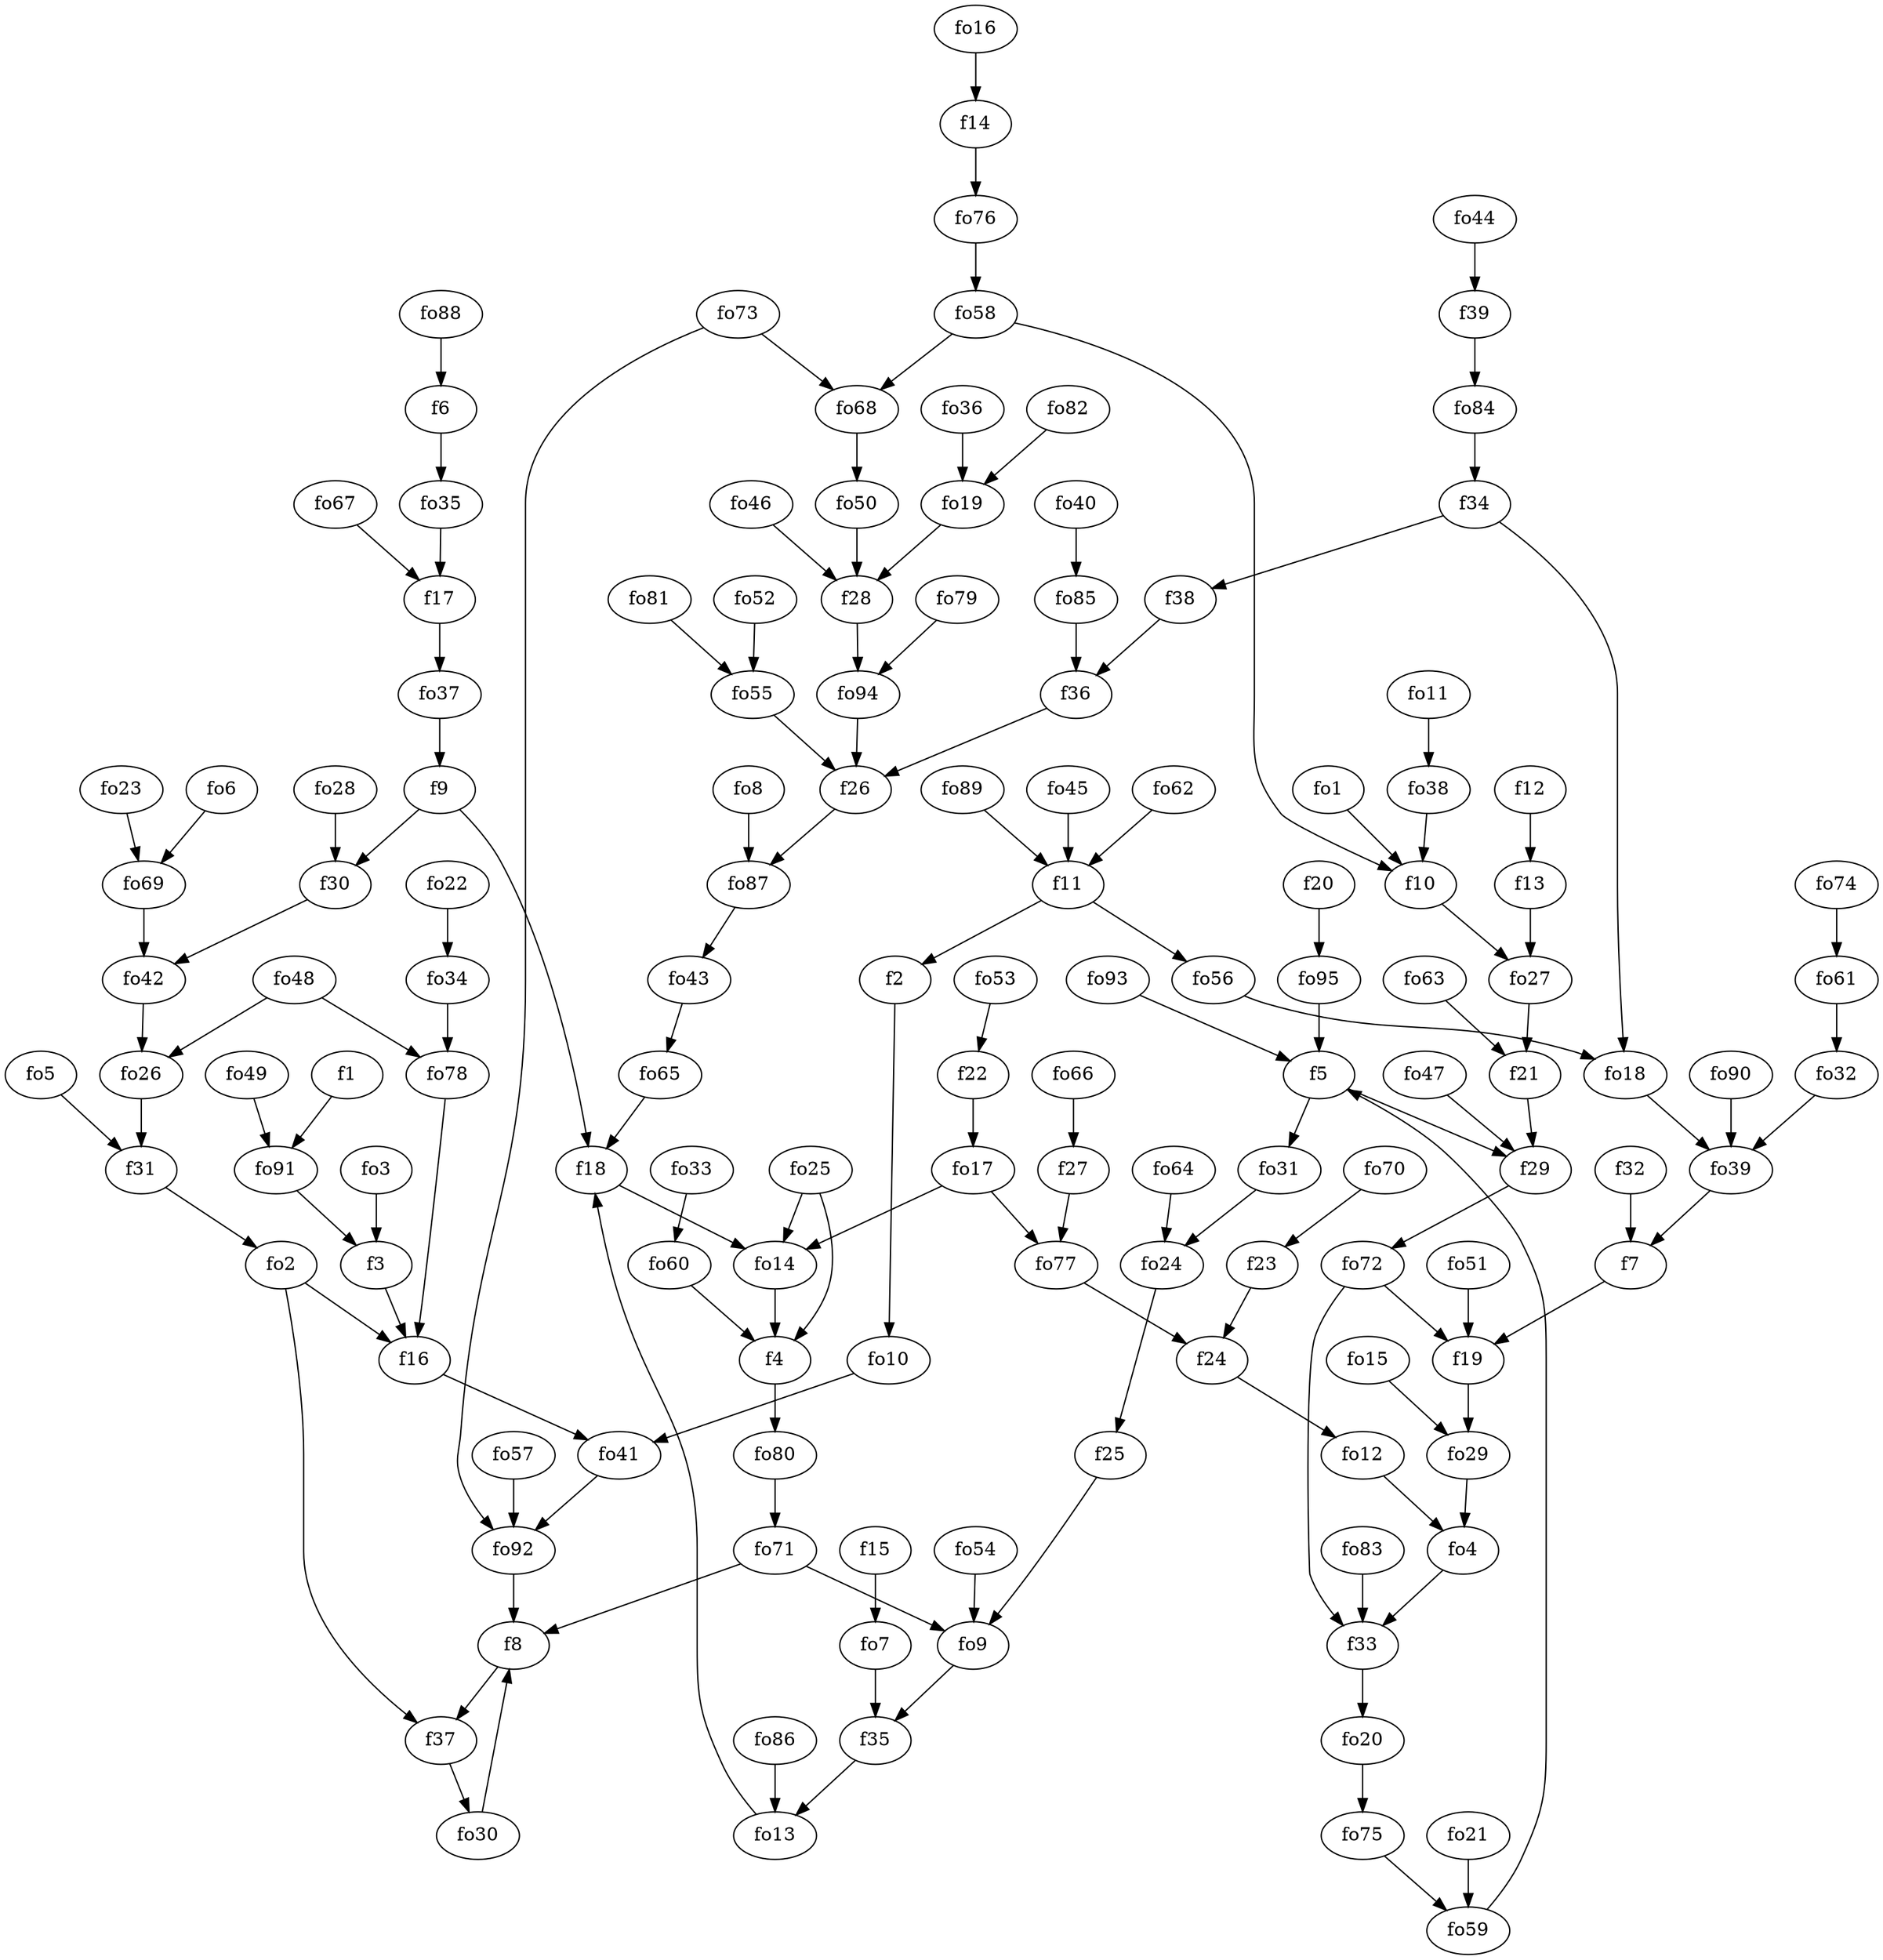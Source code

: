strict digraph  {
f1;
f2;
f3;
f4;
f5;
f6;
f7;
f8;
f9;
f10;
f11;
f12;
f13;
f14;
f15;
f16;
f17;
f18;
f19;
f20;
f21;
f22;
f23;
f24;
f25;
f26;
f27;
f28;
f29;
f30;
f31;
f32;
f33;
f34;
f35;
f36;
f37;
f38;
f39;
fo1;
fo2;
fo3;
fo4;
fo5;
fo6;
fo7;
fo8;
fo9;
fo10;
fo11;
fo12;
fo13;
fo14;
fo15;
fo16;
fo17;
fo18;
fo19;
fo20;
fo21;
fo22;
fo23;
fo24;
fo25;
fo26;
fo27;
fo28;
fo29;
fo30;
fo31;
fo32;
fo33;
fo34;
fo35;
fo36;
fo37;
fo38;
fo39;
fo40;
fo41;
fo42;
fo43;
fo44;
fo45;
fo46;
fo47;
fo48;
fo49;
fo50;
fo51;
fo52;
fo53;
fo54;
fo55;
fo56;
fo57;
fo58;
fo59;
fo60;
fo61;
fo62;
fo63;
fo64;
fo65;
fo66;
fo67;
fo68;
fo69;
fo70;
fo71;
fo72;
fo73;
fo74;
fo75;
fo76;
fo77;
fo78;
fo79;
fo80;
fo81;
fo82;
fo83;
fo84;
fo85;
fo86;
fo87;
fo88;
fo89;
fo90;
fo91;
fo92;
fo93;
fo94;
fo95;
f1 -> fo91  [weight=2];
f2 -> fo10  [weight=2];
f3 -> f16  [weight=2];
f4 -> fo80  [weight=2];
f5 -> fo31  [weight=2];
f5 -> f29  [weight=2];
f6 -> fo35  [weight=2];
f7 -> f19  [weight=2];
f8 -> f37  [weight=2];
f9 -> f18  [weight=2];
f9 -> f30  [weight=2];
f10 -> fo27  [weight=2];
f11 -> fo56  [weight=2];
f11 -> f2  [weight=2];
f12 -> f13  [weight=2];
f13 -> fo27  [weight=2];
f14 -> fo76  [weight=2];
f15 -> fo7  [weight=2];
f16 -> fo41  [weight=2];
f17 -> fo37  [weight=2];
f18 -> fo14  [weight=2];
f19 -> fo29  [weight=2];
f20 -> fo95  [weight=2];
f21 -> f29  [weight=2];
f22 -> fo17  [weight=2];
f23 -> f24  [weight=2];
f24 -> fo12  [weight=2];
f25 -> fo9  [weight=2];
f26 -> fo87  [weight=2];
f27 -> fo77  [weight=2];
f28 -> fo94  [weight=2];
f29 -> fo72  [weight=2];
f30 -> fo42  [weight=2];
f31 -> fo2  [weight=2];
f32 -> f7  [weight=2];
f33 -> fo20  [weight=2];
f34 -> fo18  [weight=2];
f34 -> f38  [weight=2];
f35 -> fo13  [weight=2];
f36 -> f26  [weight=2];
f37 -> fo30  [weight=2];
f38 -> f36  [weight=2];
f39 -> fo84  [weight=2];
fo1 -> f10  [weight=2];
fo2 -> f16  [weight=2];
fo2 -> f37  [weight=2];
fo3 -> f3  [weight=2];
fo4 -> f33  [weight=2];
fo5 -> f31  [weight=2];
fo6 -> fo69  [weight=2];
fo7 -> f35  [weight=2];
fo8 -> fo87  [weight=2];
fo9 -> f35  [weight=2];
fo10 -> fo41  [weight=2];
fo11 -> fo38  [weight=2];
fo12 -> fo4  [weight=2];
fo13 -> f18  [weight=2];
fo14 -> f4  [weight=2];
fo15 -> fo29  [weight=2];
fo16 -> f14  [weight=2];
fo17 -> fo77  [weight=2];
fo17 -> fo14  [weight=2];
fo18 -> fo39  [weight=2];
fo19 -> f28  [weight=2];
fo20 -> fo75  [weight=2];
fo21 -> fo59  [weight=2];
fo22 -> fo34  [weight=2];
fo23 -> fo69  [weight=2];
fo24 -> f25  [weight=2];
fo25 -> f4  [weight=2];
fo25 -> fo14  [weight=2];
fo26 -> f31  [weight=2];
fo27 -> f21  [weight=2];
fo28 -> f30  [weight=2];
fo29 -> fo4  [weight=2];
fo30 -> f8  [weight=2];
fo31 -> fo24  [weight=2];
fo32 -> fo39  [weight=2];
fo33 -> fo60  [weight=2];
fo34 -> fo78  [weight=2];
fo35 -> f17  [weight=2];
fo36 -> fo19  [weight=2];
fo37 -> f9  [weight=2];
fo38 -> f10  [weight=2];
fo39 -> f7  [weight=2];
fo40 -> fo85  [weight=2];
fo41 -> fo92  [weight=2];
fo42 -> fo26  [weight=2];
fo43 -> fo65  [weight=2];
fo44 -> f39  [weight=2];
fo45 -> f11  [weight=2];
fo46 -> f28  [weight=2];
fo47 -> f29  [weight=2];
fo48 -> fo78  [weight=2];
fo48 -> fo26  [weight=2];
fo49 -> fo91  [weight=2];
fo50 -> f28  [weight=2];
fo51 -> f19  [weight=2];
fo52 -> fo55  [weight=2];
fo53 -> f22  [weight=2];
fo54 -> fo9  [weight=2];
fo55 -> f26  [weight=2];
fo56 -> fo18  [weight=2];
fo57 -> fo92  [weight=2];
fo58 -> fo68  [weight=2];
fo58 -> f10  [weight=2];
fo59 -> f5  [weight=2];
fo60 -> f4  [weight=2];
fo61 -> fo32  [weight=2];
fo62 -> f11  [weight=2];
fo63 -> f21  [weight=2];
fo64 -> fo24  [weight=2];
fo65 -> f18  [weight=2];
fo66 -> f27  [weight=2];
fo67 -> f17  [weight=2];
fo68 -> fo50  [weight=2];
fo69 -> fo42  [weight=2];
fo70 -> f23  [weight=2];
fo71 -> fo9  [weight=2];
fo71 -> f8  [weight=2];
fo72 -> f19  [weight=2];
fo72 -> f33  [weight=2];
fo73 -> fo68  [weight=2];
fo73 -> fo92  [weight=2];
fo74 -> fo61  [weight=2];
fo75 -> fo59  [weight=2];
fo76 -> fo58  [weight=2];
fo77 -> f24  [weight=2];
fo78 -> f16  [weight=2];
fo79 -> fo94  [weight=2];
fo80 -> fo71  [weight=2];
fo81 -> fo55  [weight=2];
fo82 -> fo19  [weight=2];
fo83 -> f33  [weight=2];
fo84 -> f34  [weight=2];
fo85 -> f36  [weight=2];
fo86 -> fo13  [weight=2];
fo87 -> fo43  [weight=2];
fo88 -> f6  [weight=2];
fo89 -> f11  [weight=2];
fo90 -> fo39  [weight=2];
fo91 -> f3  [weight=2];
fo92 -> f8  [weight=2];
fo93 -> f5  [weight=2];
fo94 -> f26  [weight=2];
fo95 -> f5  [weight=2];
}
